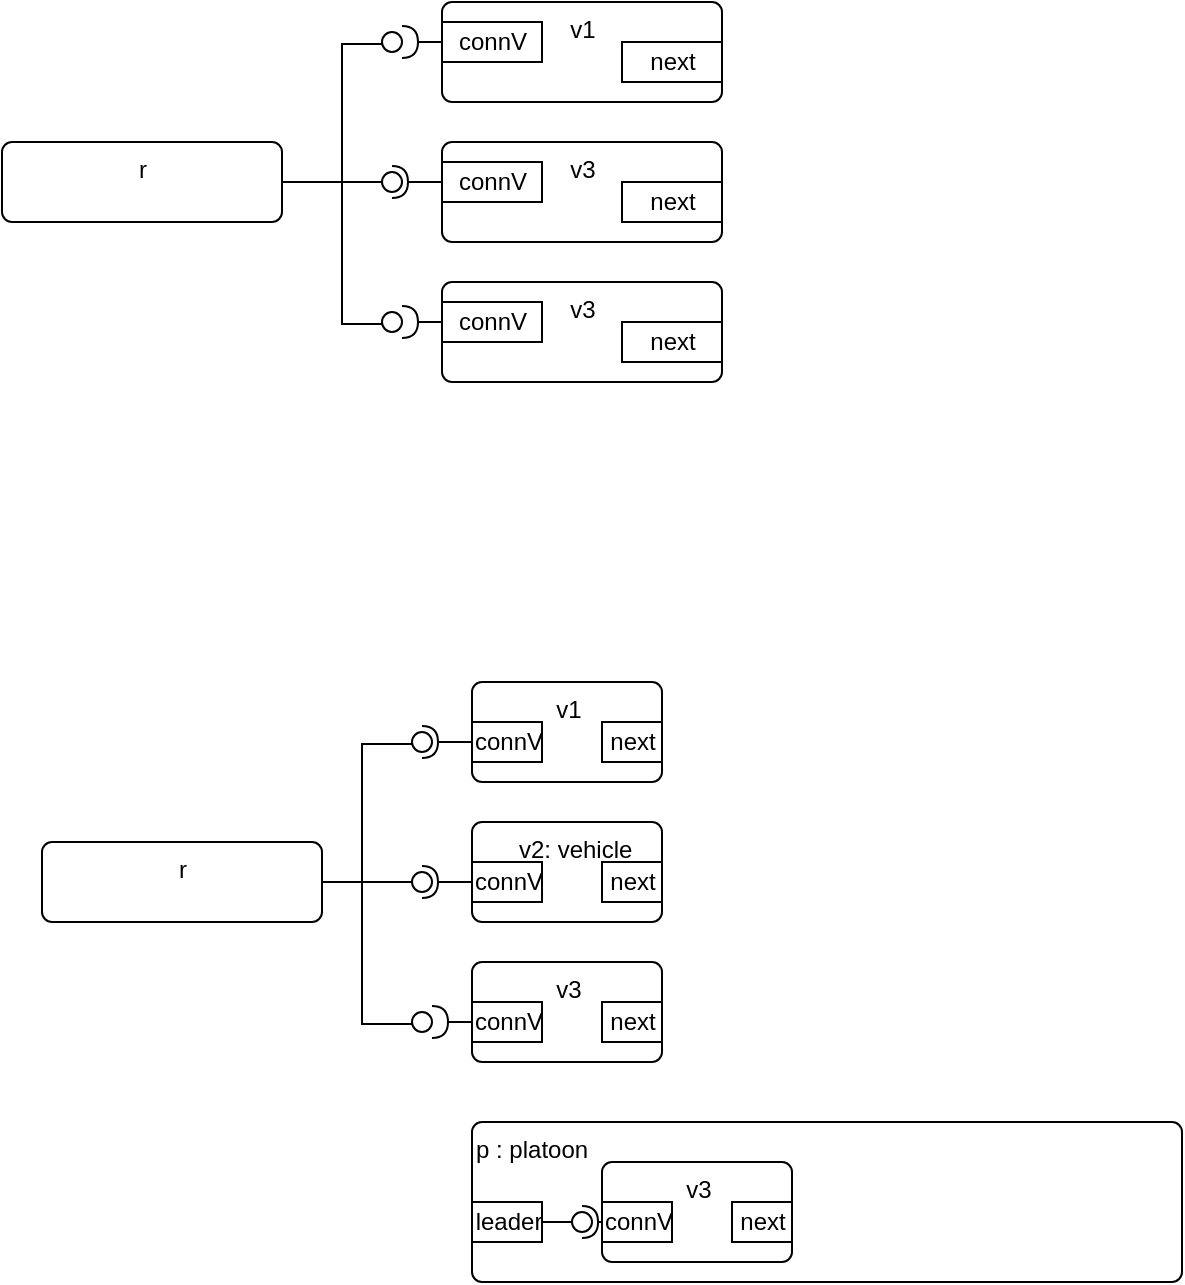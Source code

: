 <mxfile version="13.9.7" type="github">
  <diagram id="prtHgNgQTEPvFCAcTncT" name="Page-1">
    <mxGraphModel dx="539" dy="323" grid="1" gridSize="10" guides="1" tooltips="1" connect="1" arrows="1" fold="1" page="1" pageScale="1" pageWidth="827" pageHeight="1169" math="0" shadow="0">
      <root>
        <mxCell id="0" />
        <mxCell id="1" parent="0" />
        <mxCell id="lvoN21BrQN5qua_dWYZV-4" value="r" style="html=1;align=center;verticalAlign=top;rounded=1;absoluteArcSize=1;arcSize=10;dashed=0;" vertex="1" parent="1">
          <mxGeometry x="110" y="260" width="140" height="40" as="geometry" />
        </mxCell>
        <mxCell id="lvoN21BrQN5qua_dWYZV-6" value="" style="rounded=0;orthogonalLoop=1;jettySize=auto;html=1;endArrow=none;endFill=0;exitX=1;exitY=0.5;exitDx=0;exitDy=0;entryX=0.2;entryY=0.6;entryDx=0;entryDy=0;entryPerimeter=0;" edge="1" target="lvoN21BrQN5qua_dWYZV-8" parent="1" source="lvoN21BrQN5qua_dWYZV-4">
          <mxGeometry relative="1" as="geometry">
            <mxPoint x="390" y="405" as="sourcePoint" />
            <mxPoint x="280" y="105" as="targetPoint" />
            <Array as="points">
              <mxPoint x="280" y="280" />
              <mxPoint x="280" y="211" />
            </Array>
          </mxGeometry>
        </mxCell>
        <mxCell id="lvoN21BrQN5qua_dWYZV-7" value="" style="rounded=0;orthogonalLoop=1;jettySize=auto;html=1;endArrow=halfCircle;endFill=0;endSize=6;strokeWidth=1;exitX=0;exitY=0.5;exitDx=0;exitDy=0;" edge="1" parent="1" source="lvoN21BrQN5qua_dWYZV-15">
          <mxGeometry relative="1" as="geometry">
            <mxPoint x="540" y="390" as="sourcePoint" />
            <mxPoint x="310" y="210" as="targetPoint" />
          </mxGeometry>
        </mxCell>
        <mxCell id="lvoN21BrQN5qua_dWYZV-8" value="" style="ellipse;whiteSpace=wrap;html=1;fontFamily=Helvetica;fontSize=12;fontColor=#000000;align=center;strokeColor=#000000;fillColor=#ffffff;points=[];aspect=fixed;resizable=0;" vertex="1" parent="1">
          <mxGeometry x="300" y="205" width="10" height="10" as="geometry" />
        </mxCell>
        <mxCell id="lvoN21BrQN5qua_dWYZV-9" value="v1" style="html=1;align=center;verticalAlign=top;rounded=1;absoluteArcSize=1;arcSize=10;dashed=0;" vertex="1" parent="1">
          <mxGeometry x="330" y="190" width="140" height="50" as="geometry" />
        </mxCell>
        <mxCell id="lvoN21BrQN5qua_dWYZV-15" value="connV" style="html=1;" vertex="1" parent="1">
          <mxGeometry x="330" y="200" width="50" height="20" as="geometry" />
        </mxCell>
        <mxCell id="lvoN21BrQN5qua_dWYZV-16" value="next" style="html=1;" vertex="1" parent="1">
          <mxGeometry x="420" y="210" width="50" height="20" as="geometry" />
        </mxCell>
        <mxCell id="lvoN21BrQN5qua_dWYZV-19" value="" style="rounded=0;orthogonalLoop=1;jettySize=auto;html=1;endArrow=none;endFill=0;entryX=0.2;entryY=0.6;entryDx=0;entryDy=0;entryPerimeter=0;" edge="1" parent="1" target="lvoN21BrQN5qua_dWYZV-21">
          <mxGeometry relative="1" as="geometry">
            <mxPoint x="250" y="280" as="sourcePoint" />
            <mxPoint x="280" y="355" as="targetPoint" />
            <Array as="points">
              <mxPoint x="280" y="280" />
              <mxPoint x="280" y="351" />
            </Array>
          </mxGeometry>
        </mxCell>
        <mxCell id="lvoN21BrQN5qua_dWYZV-20" value="" style="rounded=0;orthogonalLoop=1;jettySize=auto;html=1;endArrow=halfCircle;endFill=0;endSize=6;strokeWidth=1;exitX=0;exitY=0.5;exitDx=0;exitDy=0;" edge="1" parent="1" source="lvoN21BrQN5qua_dWYZV-23">
          <mxGeometry relative="1" as="geometry">
            <mxPoint x="540" y="530" as="sourcePoint" />
            <mxPoint x="310" y="350" as="targetPoint" />
          </mxGeometry>
        </mxCell>
        <mxCell id="lvoN21BrQN5qua_dWYZV-21" value="" style="ellipse;whiteSpace=wrap;html=1;fontFamily=Helvetica;fontSize=12;fontColor=#000000;align=center;strokeColor=#000000;fillColor=#ffffff;points=[];aspect=fixed;resizable=0;" vertex="1" parent="1">
          <mxGeometry x="300" y="345" width="10" height="10" as="geometry" />
        </mxCell>
        <mxCell id="lvoN21BrQN5qua_dWYZV-22" value="v3" style="html=1;align=center;verticalAlign=top;rounded=1;absoluteArcSize=1;arcSize=10;dashed=0;" vertex="1" parent="1">
          <mxGeometry x="330" y="330" width="140" height="50" as="geometry" />
        </mxCell>
        <mxCell id="lvoN21BrQN5qua_dWYZV-23" value="connV" style="html=1;" vertex="1" parent="1">
          <mxGeometry x="330" y="340" width="50" height="20" as="geometry" />
        </mxCell>
        <mxCell id="lvoN21BrQN5qua_dWYZV-24" value="next" style="html=1;" vertex="1" parent="1">
          <mxGeometry x="420" y="350" width="50" height="20" as="geometry" />
        </mxCell>
        <mxCell id="lvoN21BrQN5qua_dWYZV-28" value="v3" style="html=1;align=center;verticalAlign=top;rounded=1;absoluteArcSize=1;arcSize=10;dashed=0;" vertex="1" parent="1">
          <mxGeometry x="330" y="260" width="140" height="50" as="geometry" />
        </mxCell>
        <mxCell id="lvoN21BrQN5qua_dWYZV-29" value="connV" style="html=1;" vertex="1" parent="1">
          <mxGeometry x="330" y="270" width="50" height="20" as="geometry" />
        </mxCell>
        <mxCell id="lvoN21BrQN5qua_dWYZV-30" value="next" style="html=1;" vertex="1" parent="1">
          <mxGeometry x="420" y="280" width="50" height="20" as="geometry" />
        </mxCell>
        <mxCell id="lvoN21BrQN5qua_dWYZV-47" value="" style="rounded=0;orthogonalLoop=1;jettySize=auto;html=1;endArrow=none;endFill=0;exitX=1;exitY=0.5;exitDx=0;exitDy=0;" edge="1" target="lvoN21BrQN5qua_dWYZV-49" parent="1" source="lvoN21BrQN5qua_dWYZV-4">
          <mxGeometry relative="1" as="geometry">
            <mxPoint x="310" y="275" as="sourcePoint" />
          </mxGeometry>
        </mxCell>
        <mxCell id="lvoN21BrQN5qua_dWYZV-48" value="" style="rounded=0;orthogonalLoop=1;jettySize=auto;html=1;endArrow=halfCircle;endFill=0;entryX=0.5;entryY=0.5;entryDx=0;entryDy=0;endSize=6;strokeWidth=1;exitX=0;exitY=0.5;exitDx=0;exitDy=0;" edge="1" target="lvoN21BrQN5qua_dWYZV-49" parent="1" source="lvoN21BrQN5qua_dWYZV-29">
          <mxGeometry relative="1" as="geometry">
            <mxPoint x="120" y="355" as="sourcePoint" />
          </mxGeometry>
        </mxCell>
        <mxCell id="lvoN21BrQN5qua_dWYZV-49" value="" style="ellipse;whiteSpace=wrap;html=1;fontFamily=Helvetica;fontSize=12;fontColor=#000000;align=center;strokeColor=#000000;fillColor=#ffffff;points=[];aspect=fixed;resizable=0;" vertex="1" parent="1">
          <mxGeometry x="300" y="275" width="10" height="10" as="geometry" />
        </mxCell>
        <mxCell id="lvoN21BrQN5qua_dWYZV-50" value="r" style="html=1;align=center;verticalAlign=top;rounded=1;absoluteArcSize=1;arcSize=10;dashed=0;" vertex="1" parent="1">
          <mxGeometry x="130" y="610" width="140" height="40" as="geometry" />
        </mxCell>
        <mxCell id="lvoN21BrQN5qua_dWYZV-51" value="" style="rounded=0;orthogonalLoop=1;jettySize=auto;html=1;endArrow=none;endFill=0;exitX=1;exitY=0.5;exitDx=0;exitDy=0;entryX=0.2;entryY=0.6;entryDx=0;entryDy=0;entryPerimeter=0;" edge="1" parent="1" source="lvoN21BrQN5qua_dWYZV-50" target="lvoN21BrQN5qua_dWYZV-53">
          <mxGeometry relative="1" as="geometry">
            <mxPoint x="405" y="745" as="sourcePoint" />
            <mxPoint x="295" y="445" as="targetPoint" />
            <Array as="points">
              <mxPoint x="290" y="630" />
              <mxPoint x="290" y="561" />
            </Array>
          </mxGeometry>
        </mxCell>
        <mxCell id="lvoN21BrQN5qua_dWYZV-52" value="" style="rounded=0;orthogonalLoop=1;jettySize=auto;html=1;endArrow=halfCircle;endFill=0;endSize=6;strokeWidth=1;exitX=0;exitY=0.5;exitDx=0;exitDy=0;entryX=0.5;entryY=0.5;entryDx=0;entryDy=0;entryPerimeter=0;" edge="1" parent="1" source="lvoN21BrQN5qua_dWYZV-55" target="lvoN21BrQN5qua_dWYZV-53">
          <mxGeometry relative="1" as="geometry">
            <mxPoint x="555" y="730" as="sourcePoint" />
            <mxPoint x="325" y="550" as="targetPoint" />
          </mxGeometry>
        </mxCell>
        <mxCell id="lvoN21BrQN5qua_dWYZV-53" value="" style="ellipse;whiteSpace=wrap;html=1;fontFamily=Helvetica;fontSize=12;fontColor=#000000;align=center;strokeColor=#000000;fillColor=#ffffff;points=[];aspect=fixed;resizable=0;" vertex="1" parent="1">
          <mxGeometry x="315" y="555" width="10" height="10" as="geometry" />
        </mxCell>
        <mxCell id="lvoN21BrQN5qua_dWYZV-54" value="v1" style="html=1;align=center;verticalAlign=top;rounded=1;absoluteArcSize=1;arcSize=10;dashed=0;" vertex="1" parent="1">
          <mxGeometry x="345" y="530" width="95" height="50" as="geometry" />
        </mxCell>
        <mxCell id="lvoN21BrQN5qua_dWYZV-55" value="connV" style="html=1;" vertex="1" parent="1">
          <mxGeometry x="345" y="550" width="35" height="20" as="geometry" />
        </mxCell>
        <mxCell id="lvoN21BrQN5qua_dWYZV-56" value="next" style="html=1;" vertex="1" parent="1">
          <mxGeometry x="410" y="550" width="30" height="20" as="geometry" />
        </mxCell>
        <mxCell id="lvoN21BrQN5qua_dWYZV-61" value="connV" style="html=1;" vertex="1" parent="1">
          <mxGeometry x="345" y="680" width="50" height="20" as="geometry" />
        </mxCell>
        <mxCell id="lvoN21BrQN5qua_dWYZV-63" value="&lt;div align=&quot;right&quot;&gt;&amp;nbsp; v2: vehicle&lt;br&gt;&lt;/div&gt;" style="html=1;align=center;verticalAlign=top;rounded=1;absoluteArcSize=1;arcSize=10;dashed=0;" vertex="1" parent="1">
          <mxGeometry x="345" y="600" width="95" height="50" as="geometry" />
        </mxCell>
        <mxCell id="lvoN21BrQN5qua_dWYZV-64" value="connV" style="html=1;" vertex="1" parent="1">
          <mxGeometry x="345" y="620" width="35" height="20" as="geometry" />
        </mxCell>
        <mxCell id="lvoN21BrQN5qua_dWYZV-65" value="next" style="html=1;" vertex="1" parent="1">
          <mxGeometry x="410" y="620" width="30" height="20" as="geometry" />
        </mxCell>
        <mxCell id="lvoN21BrQN5qua_dWYZV-66" value="" style="rounded=0;orthogonalLoop=1;jettySize=auto;html=1;endArrow=none;endFill=0;exitX=1;exitY=0.5;exitDx=0;exitDy=0;" edge="1" parent="1" source="lvoN21BrQN5qua_dWYZV-50" target="lvoN21BrQN5qua_dWYZV-68">
          <mxGeometry relative="1" as="geometry">
            <mxPoint x="325" y="615" as="sourcePoint" />
          </mxGeometry>
        </mxCell>
        <mxCell id="lvoN21BrQN5qua_dWYZV-67" value="" style="rounded=0;orthogonalLoop=1;jettySize=auto;html=1;endArrow=halfCircle;endFill=0;entryX=0.5;entryY=0.5;entryDx=0;entryDy=0;endSize=6;strokeWidth=1;exitX=0;exitY=0.5;exitDx=0;exitDy=0;" edge="1" parent="1" source="lvoN21BrQN5qua_dWYZV-64" target="lvoN21BrQN5qua_dWYZV-68">
          <mxGeometry relative="1" as="geometry">
            <mxPoint x="135" y="695" as="sourcePoint" />
          </mxGeometry>
        </mxCell>
        <mxCell id="lvoN21BrQN5qua_dWYZV-68" value="" style="ellipse;whiteSpace=wrap;html=1;fontFamily=Helvetica;fontSize=12;fontColor=#000000;align=center;strokeColor=#000000;fillColor=#ffffff;points=[];aspect=fixed;resizable=0;" vertex="1" parent="1">
          <mxGeometry x="315" y="625" width="10" height="10" as="geometry" />
        </mxCell>
        <mxCell id="lvoN21BrQN5qua_dWYZV-69" value="p : platoon" style="html=1;align=left;verticalAlign=top;rounded=1;absoluteArcSize=1;arcSize=10;dashed=0;" vertex="1" parent="1">
          <mxGeometry x="345" y="750" width="355" height="80" as="geometry" />
        </mxCell>
        <mxCell id="lvoN21BrQN5qua_dWYZV-70" value="leader" style="html=1;" vertex="1" parent="1">
          <mxGeometry x="345" y="790" width="35" height="20" as="geometry" />
        </mxCell>
        <mxCell id="lvoN21BrQN5qua_dWYZV-72" value="v3" style="html=1;align=center;verticalAlign=top;rounded=1;absoluteArcSize=1;arcSize=10;dashed=0;" vertex="1" parent="1">
          <mxGeometry x="345" y="670" width="95" height="50" as="geometry" />
        </mxCell>
        <mxCell id="lvoN21BrQN5qua_dWYZV-73" value="connV" style="html=1;" vertex="1" parent="1">
          <mxGeometry x="345" y="690" width="35" height="20" as="geometry" />
        </mxCell>
        <mxCell id="lvoN21BrQN5qua_dWYZV-74" value="next" style="html=1;" vertex="1" parent="1">
          <mxGeometry x="410" y="690" width="30" height="20" as="geometry" />
        </mxCell>
        <mxCell id="lvoN21BrQN5qua_dWYZV-90" value="" style="rounded=0;orthogonalLoop=1;jettySize=auto;html=1;endArrow=none;endFill=0;exitX=1;exitY=0.5;exitDx=0;exitDy=0;entryX=0.2;entryY=0.6;entryDx=0;entryDy=0;entryPerimeter=0;" edge="1" parent="1" source="lvoN21BrQN5qua_dWYZV-50" target="lvoN21BrQN5qua_dWYZV-93">
          <mxGeometry relative="1" as="geometry">
            <mxPoint x="268" y="749" as="sourcePoint" />
            <mxPoint x="300" y="700" as="targetPoint" />
            <Array as="points">
              <mxPoint x="290" y="630" />
              <mxPoint x="290" y="701" />
            </Array>
          </mxGeometry>
        </mxCell>
        <mxCell id="lvoN21BrQN5qua_dWYZV-93" value="" style="ellipse;whiteSpace=wrap;html=1;fontFamily=Helvetica;fontSize=12;fontColor=#000000;align=center;strokeColor=#000000;fillColor=#ffffff;points=[];aspect=fixed;resizable=0;" vertex="1" parent="1">
          <mxGeometry x="315" y="695" width="10" height="10" as="geometry" />
        </mxCell>
        <mxCell id="lvoN21BrQN5qua_dWYZV-94" value="" style="rounded=0;orthogonalLoop=1;jettySize=auto;html=1;endArrow=halfCircle;endFill=0;endSize=6;strokeWidth=1;exitX=0;exitY=0.5;exitDx=0;exitDy=0;" edge="1" parent="1" source="lvoN21BrQN5qua_dWYZV-73" target="lvoN21BrQN5qua_dWYZV-93">
          <mxGeometry relative="1" as="geometry">
            <mxPoint x="345" y="700" as="sourcePoint" />
            <mxPoint x="320" y="700" as="targetPoint" />
            <Array as="points" />
          </mxGeometry>
        </mxCell>
        <mxCell id="lvoN21BrQN5qua_dWYZV-95" value="connV" style="html=1;" vertex="1" parent="1">
          <mxGeometry x="410" y="780" width="50" height="20" as="geometry" />
        </mxCell>
        <mxCell id="lvoN21BrQN5qua_dWYZV-96" value="v3" style="html=1;align=center;verticalAlign=top;rounded=1;absoluteArcSize=1;arcSize=10;dashed=0;" vertex="1" parent="1">
          <mxGeometry x="410" y="770" width="95" height="50" as="geometry" />
        </mxCell>
        <mxCell id="lvoN21BrQN5qua_dWYZV-97" value="connV" style="html=1;" vertex="1" parent="1">
          <mxGeometry x="410" y="790" width="35" height="20" as="geometry" />
        </mxCell>
        <mxCell id="lvoN21BrQN5qua_dWYZV-98" value="next" style="html=1;" vertex="1" parent="1">
          <mxGeometry x="475" y="790" width="30" height="20" as="geometry" />
        </mxCell>
        <mxCell id="lvoN21BrQN5qua_dWYZV-99" value="" style="rounded=0;orthogonalLoop=1;jettySize=auto;html=1;endArrow=none;endFill=0;exitX=1;exitY=0.5;exitDx=0;exitDy=0;" edge="1" target="lvoN21BrQN5qua_dWYZV-101" parent="1" source="lvoN21BrQN5qua_dWYZV-70">
          <mxGeometry relative="1" as="geometry">
            <mxPoint x="360" y="715" as="sourcePoint" />
          </mxGeometry>
        </mxCell>
        <mxCell id="lvoN21BrQN5qua_dWYZV-100" value="" style="rounded=0;orthogonalLoop=1;jettySize=auto;html=1;endArrow=halfCircle;endFill=0;entryX=0.155;entryY=0.625;entryDx=0;entryDy=0;endSize=6;strokeWidth=1;exitX=0;exitY=0.5;exitDx=0;exitDy=0;entryPerimeter=0;" edge="1" target="lvoN21BrQN5qua_dWYZV-69" parent="1" source="lvoN21BrQN5qua_dWYZV-97">
          <mxGeometry relative="1" as="geometry">
            <mxPoint x="400" y="715" as="sourcePoint" />
          </mxGeometry>
        </mxCell>
        <mxCell id="lvoN21BrQN5qua_dWYZV-101" value="" style="ellipse;whiteSpace=wrap;html=1;fontFamily=Helvetica;fontSize=12;fontColor=#000000;align=center;strokeColor=#000000;fillColor=#ffffff;points=[];aspect=fixed;resizable=0;" vertex="1" parent="1">
          <mxGeometry x="395" y="795" width="10" height="10" as="geometry" />
        </mxCell>
      </root>
    </mxGraphModel>
  </diagram>
</mxfile>
